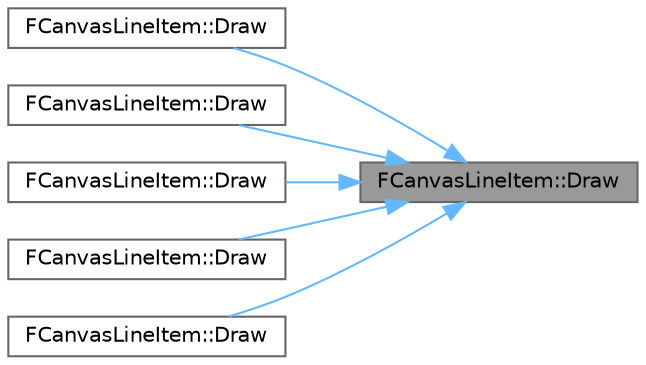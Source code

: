 digraph "FCanvasLineItem::Draw"
{
 // INTERACTIVE_SVG=YES
 // LATEX_PDF_SIZE
  bgcolor="transparent";
  edge [fontname=Helvetica,fontsize=10,labelfontname=Helvetica,labelfontsize=10];
  node [fontname=Helvetica,fontsize=10,shape=box,height=0.2,width=0.4];
  rankdir="RL";
  Node1 [id="Node000001",label="FCanvasLineItem::Draw",height=0.2,width=0.4,color="gray40", fillcolor="grey60", style="filled", fontcolor="black",tooltip="Draw line at the given coordinates."];
  Node1 -> Node2 [id="edge1_Node000001_Node000002",dir="back",color="steelblue1",style="solid",tooltip=" "];
  Node2 [id="Node000002",label="FCanvasLineItem::Draw",height=0.2,width=0.4,color="grey40", fillcolor="white", style="filled",URL="$d2/d5a/classFCanvasLineItem.html#a75c0ff6fb173ebc2bd4b9fe8f2ecf96a",tooltip="Draw line at the given coordinates."];
  Node1 -> Node3 [id="edge2_Node000001_Node000003",dir="back",color="steelblue1",style="solid",tooltip=" "];
  Node3 [id="Node000003",label="FCanvasLineItem::Draw",height=0.2,width=0.4,color="grey40", fillcolor="white", style="filled",URL="$d2/d5a/classFCanvasLineItem.html#a4ba77ac23a082e42412bfe1bd3206653",tooltip="Draw line at the given coordinates."];
  Node1 -> Node4 [id="edge3_Node000001_Node000004",dir="back",color="steelblue1",style="solid",tooltip=" "];
  Node4 [id="Node000004",label="FCanvasLineItem::Draw",height=0.2,width=0.4,color="grey40", fillcolor="white", style="filled",URL="$d2/d5a/classFCanvasLineItem.html#ad72cb6cdb903e3d075bfbdf9248cc837",tooltip="Draw line using the given coordinates."];
  Node1 -> Node5 [id="edge4_Node000001_Node000005",dir="back",color="steelblue1",style="solid",tooltip=" "];
  Node5 [id="Node000005",label="FCanvasLineItem::Draw",height=0.2,width=0.4,color="grey40", fillcolor="white", style="filled",URL="$d2/d5a/classFCanvasLineItem.html#a5ec66cdcd230dd3ab0a5362a3fef3076",tooltip="Draw line at the given coordinates."];
  Node1 -> Node6 [id="edge5_Node000001_Node000006",dir="back",color="steelblue1",style="solid",tooltip=" "];
  Node6 [id="Node000006",label="FCanvasLineItem::Draw",height=0.2,width=0.4,color="grey40", fillcolor="white", style="filled",URL="$d2/d5a/classFCanvasLineItem.html#a95ad3fd3deb09b181723a996719076c7",tooltip="Draw line at the given coordinates."];
}
